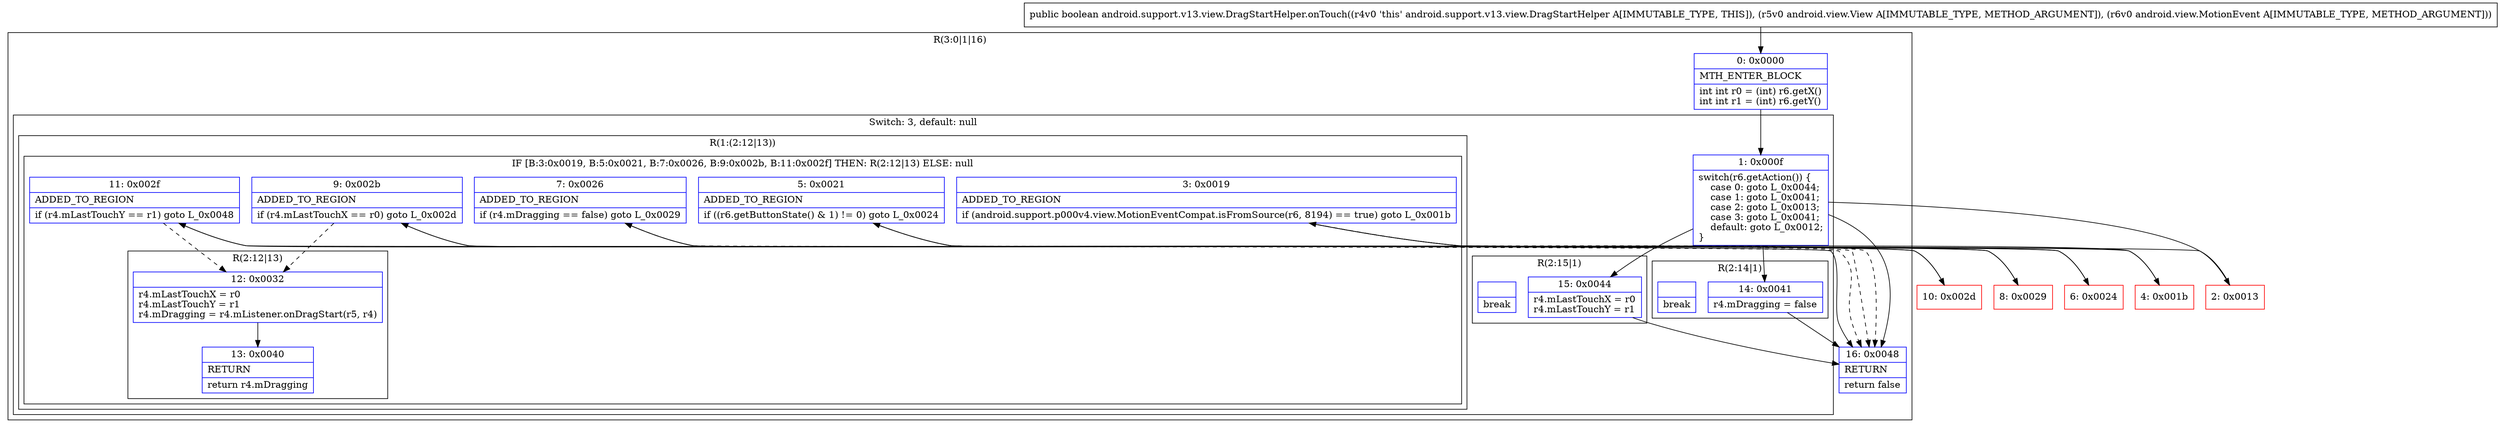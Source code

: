 digraph "CFG forandroid.support.v13.view.DragStartHelper.onTouch(Landroid\/view\/View;Landroid\/view\/MotionEvent;)Z" {
subgraph cluster_Region_1187067096 {
label = "R(3:0|1|16)";
node [shape=record,color=blue];
Node_0 [shape=record,label="{0\:\ 0x0000|MTH_ENTER_BLOCK\l|int int r0 = (int) r6.getX()\lint int r1 = (int) r6.getY()\l}"];
subgraph cluster_SwitchRegion_511053099 {
label = "Switch: 3, default: null";
node [shape=record,color=blue];
Node_1 [shape=record,label="{1\:\ 0x000f|switch(r6.getAction()) \{\l    case 0: goto L_0x0044;\l    case 1: goto L_0x0041;\l    case 2: goto L_0x0013;\l    case 3: goto L_0x0041;\l    default: goto L_0x0012;\l\}\l}"];
subgraph cluster_Region_1425402062 {
label = "R(2:15|1)";
node [shape=record,color=blue];
Node_15 [shape=record,label="{15\:\ 0x0044|r4.mLastTouchX = r0\lr4.mLastTouchY = r1\l}"];
Node_InsnContainer_1806079913 [shape=record,label="{|break\l}"];
}
subgraph cluster_Region_1722963946 {
label = "R(2:14|1)";
node [shape=record,color=blue];
Node_14 [shape=record,label="{14\:\ 0x0041|r4.mDragging = false\l}"];
Node_InsnContainer_1145183813 [shape=record,label="{|break\l}"];
}
subgraph cluster_Region_1794333875 {
label = "R(1:(2:12|13))";
node [shape=record,color=blue];
subgraph cluster_IfRegion_989155056 {
label = "IF [B:3:0x0019, B:5:0x0021, B:7:0x0026, B:9:0x002b, B:11:0x002f] THEN: R(2:12|13) ELSE: null";
node [shape=record,color=blue];
Node_3 [shape=record,label="{3\:\ 0x0019|ADDED_TO_REGION\l|if (android.support.p000v4.view.MotionEventCompat.isFromSource(r6, 8194) == true) goto L_0x001b\l}"];
Node_5 [shape=record,label="{5\:\ 0x0021|ADDED_TO_REGION\l|if ((r6.getButtonState() & 1) != 0) goto L_0x0024\l}"];
Node_7 [shape=record,label="{7\:\ 0x0026|ADDED_TO_REGION\l|if (r4.mDragging == false) goto L_0x0029\l}"];
Node_9 [shape=record,label="{9\:\ 0x002b|ADDED_TO_REGION\l|if (r4.mLastTouchX == r0) goto L_0x002d\l}"];
Node_11 [shape=record,label="{11\:\ 0x002f|ADDED_TO_REGION\l|if (r4.mLastTouchY == r1) goto L_0x0048\l}"];
subgraph cluster_Region_1842021368 {
label = "R(2:12|13)";
node [shape=record,color=blue];
Node_12 [shape=record,label="{12\:\ 0x0032|r4.mLastTouchX = r0\lr4.mLastTouchY = r1\lr4.mDragging = r4.mListener.onDragStart(r5, r4)\l}"];
Node_13 [shape=record,label="{13\:\ 0x0040|RETURN\l|return r4.mDragging\l}"];
}
}
}
}
Node_16 [shape=record,label="{16\:\ 0x0048|RETURN\l|return false\l}"];
}
Node_2 [shape=record,color=red,label="{2\:\ 0x0013}"];
Node_4 [shape=record,color=red,label="{4\:\ 0x001b}"];
Node_6 [shape=record,color=red,label="{6\:\ 0x0024}"];
Node_8 [shape=record,color=red,label="{8\:\ 0x0029}"];
Node_10 [shape=record,color=red,label="{10\:\ 0x002d}"];
MethodNode[shape=record,label="{public boolean android.support.v13.view.DragStartHelper.onTouch((r4v0 'this' android.support.v13.view.DragStartHelper A[IMMUTABLE_TYPE, THIS]), (r5v0 android.view.View A[IMMUTABLE_TYPE, METHOD_ARGUMENT]), (r6v0 android.view.MotionEvent A[IMMUTABLE_TYPE, METHOD_ARGUMENT])) }"];
MethodNode -> Node_0;
Node_0 -> Node_1;
Node_1 -> Node_2;
Node_1 -> Node_14;
Node_1 -> Node_15;
Node_1 -> Node_16;
Node_15 -> Node_16;
Node_14 -> Node_16;
Node_3 -> Node_4;
Node_3 -> Node_16[style=dashed];
Node_5 -> Node_6;
Node_5 -> Node_16[style=dashed];
Node_7 -> Node_8;
Node_7 -> Node_16[style=dashed];
Node_9 -> Node_10;
Node_9 -> Node_12[style=dashed];
Node_11 -> Node_12[style=dashed];
Node_11 -> Node_16;
Node_12 -> Node_13;
Node_2 -> Node_3;
Node_4 -> Node_5;
Node_6 -> Node_7;
Node_8 -> Node_9;
Node_10 -> Node_11;
}

